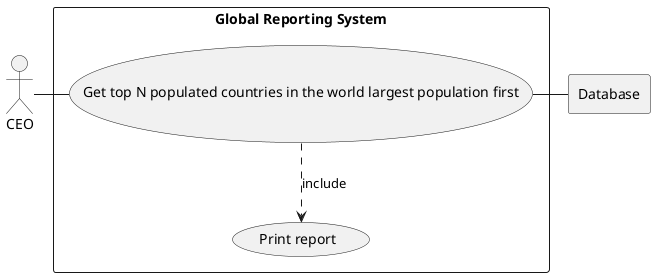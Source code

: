 @startuml

actor CEO as "CEO"

rectangle Database

rectangle "Global Reporting System" {
    usecase UC4 as "Get top N populated countries in the world largest population first"

    usecase UCa as "Print report"

    CEO - UC4
    UC4 ..> UCa : include
    UC4 - Database
}

@enduml